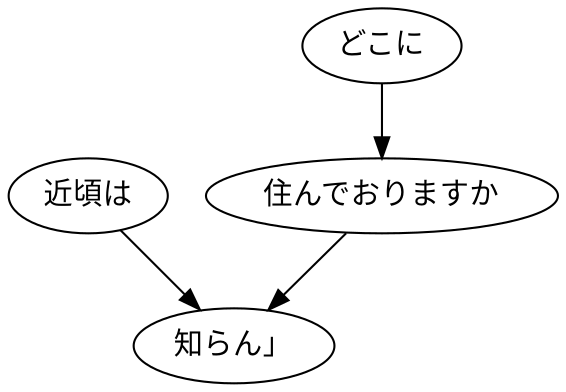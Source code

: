 digraph graph2178 {
	node0 [label="近頃は"];
	node1 [label="どこに"];
	node2 [label="住んでおりますか"];
	node3 [label="知らん」"];
	node0 -> node3;
	node1 -> node2;
	node2 -> node3;
}
